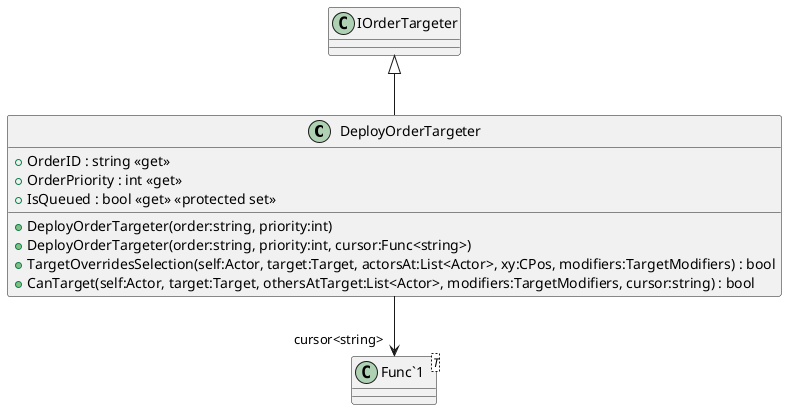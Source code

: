 @startuml
class DeployOrderTargeter {
    + DeployOrderTargeter(order:string, priority:int)
    + DeployOrderTargeter(order:string, priority:int, cursor:Func<string>)
    + OrderID : string <<get>>
    + OrderPriority : int <<get>>
    + TargetOverridesSelection(self:Actor, target:Target, actorsAt:List<Actor>, xy:CPos, modifiers:TargetModifiers) : bool
    + CanTarget(self:Actor, target:Target, othersAtTarget:List<Actor>, modifiers:TargetModifiers, cursor:string) : bool
    + IsQueued : bool <<get>> <<protected set>>
}
class "Func`1"<T> {
}
IOrderTargeter <|-- DeployOrderTargeter
DeployOrderTargeter --> "cursor<string>" "Func`1"
@enduml
